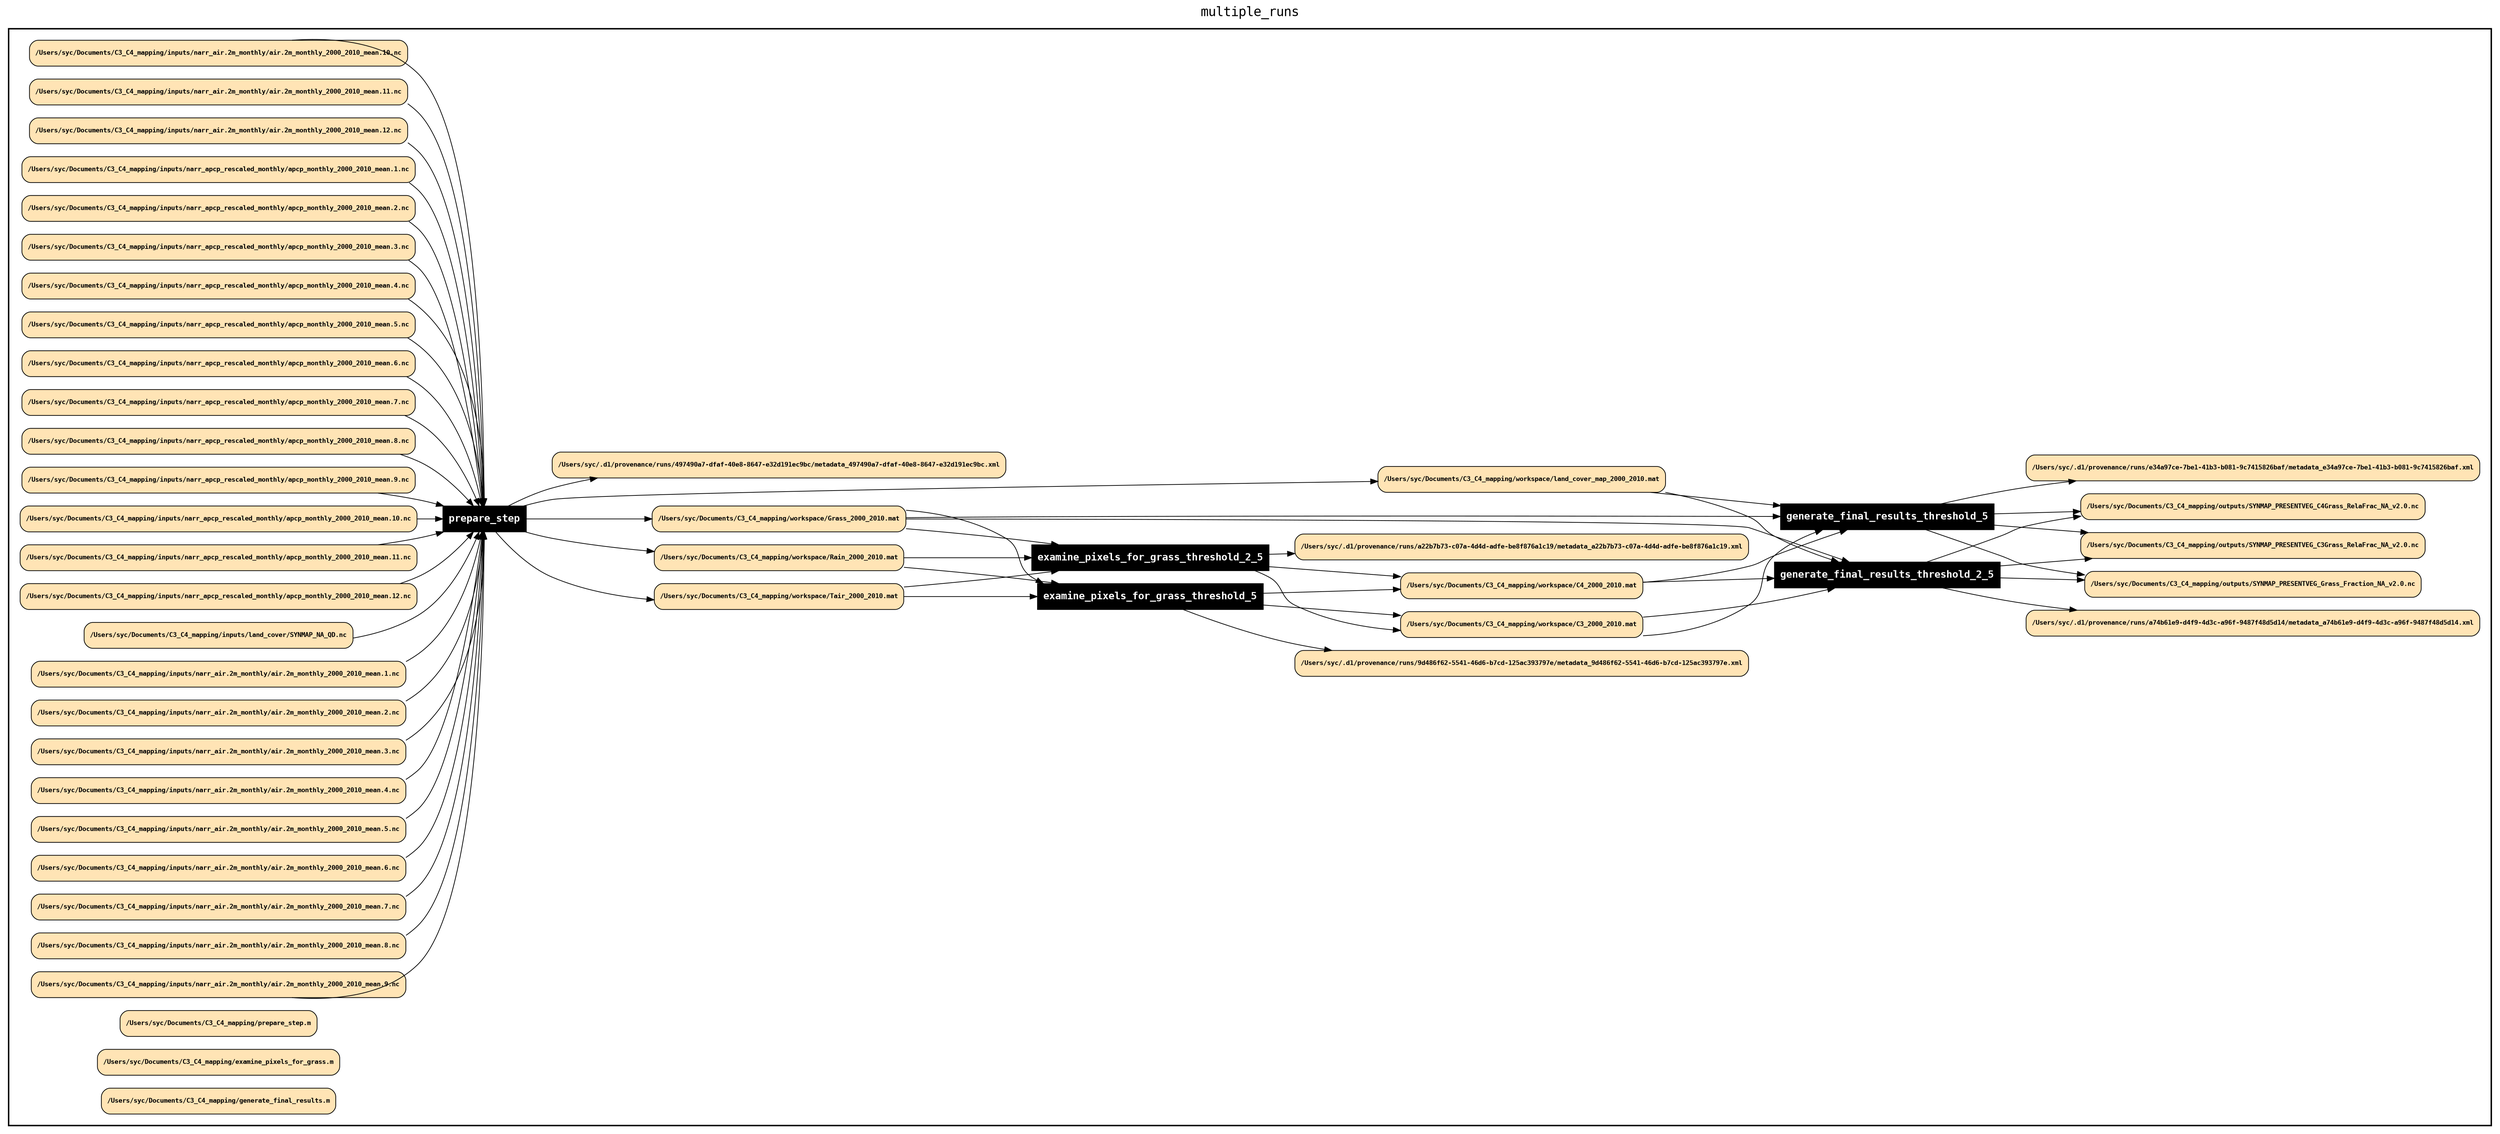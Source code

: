 
digraph rm_data_view {
rankdir=LR
fontname=Courier; fontsize=18; labelloc=t
label="multiple_runs"
subgraph cluster_workflow { label=""; color=black; penwidth=2
subgraph cluster_workflow_inner { label=""; color=white
node[shape=box style=filled fillcolor="black" peripheries=1 fontname="Courier-Bold" fontcolor=white]
prepare_step
examine_pixels_for_grass_threshold_2_5
generate_final_results_threshold_2_5
examine_pixels_for_grass_threshold_5
generate_final_results_threshold_5
node[shape=box style="rounded,filled" fillcolor="#FFE4B5" peripheries=1 fontname="Courier-Bold" fontsize=9 fontcolor=black]
"/Users/syc/Documents/C3_C4_mapping/inputs/land_cover/SYNMAP_NA_QD.nc"
"/Users/syc/Documents/C3_C4_mapping/workspace/land_cover_map_2000_2010.mat"
"/Users/syc/Documents/C3_C4_mapping/inputs/narr_air.2m_monthly/air.2m_monthly_2000_2010_mean.1.nc"
"/Users/syc/Documents/C3_C4_mapping/inputs/narr_air.2m_monthly/air.2m_monthly_2000_2010_mean.2.nc"
"/Users/syc/Documents/C3_C4_mapping/inputs/narr_air.2m_monthly/air.2m_monthly_2000_2010_mean.3.nc"
"/Users/syc/Documents/C3_C4_mapping/inputs/narr_air.2m_monthly/air.2m_monthly_2000_2010_mean.4.nc"
"/Users/syc/Documents/C3_C4_mapping/inputs/narr_air.2m_monthly/air.2m_monthly_2000_2010_mean.5.nc"
"/Users/syc/Documents/C3_C4_mapping/inputs/narr_air.2m_monthly/air.2m_monthly_2000_2010_mean.6.nc"
"/Users/syc/Documents/C3_C4_mapping/inputs/narr_air.2m_monthly/air.2m_monthly_2000_2010_mean.7.nc"
"/Users/syc/Documents/C3_C4_mapping/inputs/narr_air.2m_monthly/air.2m_monthly_2000_2010_mean.8.nc"
"/Users/syc/Documents/C3_C4_mapping/inputs/narr_air.2m_monthly/air.2m_monthly_2000_2010_mean.9.nc"
"/Users/syc/Documents/C3_C4_mapping/inputs/narr_air.2m_monthly/air.2m_monthly_2000_2010_mean.10.nc"
"/Users/syc/Documents/C3_C4_mapping/inputs/narr_air.2m_monthly/air.2m_monthly_2000_2010_mean.11.nc"
"/Users/syc/Documents/C3_C4_mapping/inputs/narr_air.2m_monthly/air.2m_monthly_2000_2010_mean.12.nc"
"/Users/syc/Documents/C3_C4_mapping/workspace/Tair_2000_2010.mat"
"/Users/syc/Documents/C3_C4_mapping/inputs/narr_apcp_rescaled_monthly/apcp_monthly_2000_2010_mean.1.nc"
"/Users/syc/Documents/C3_C4_mapping/inputs/narr_apcp_rescaled_monthly/apcp_monthly_2000_2010_mean.2.nc"
"/Users/syc/Documents/C3_C4_mapping/inputs/narr_apcp_rescaled_monthly/apcp_monthly_2000_2010_mean.3.nc"
"/Users/syc/Documents/C3_C4_mapping/inputs/narr_apcp_rescaled_monthly/apcp_monthly_2000_2010_mean.4.nc"
"/Users/syc/Documents/C3_C4_mapping/inputs/narr_apcp_rescaled_monthly/apcp_monthly_2000_2010_mean.5.nc"
"/Users/syc/Documents/C3_C4_mapping/inputs/narr_apcp_rescaled_monthly/apcp_monthly_2000_2010_mean.6.nc"
"/Users/syc/Documents/C3_C4_mapping/inputs/narr_apcp_rescaled_monthly/apcp_monthly_2000_2010_mean.7.nc"
"/Users/syc/Documents/C3_C4_mapping/inputs/narr_apcp_rescaled_monthly/apcp_monthly_2000_2010_mean.8.nc"
"/Users/syc/Documents/C3_C4_mapping/inputs/narr_apcp_rescaled_monthly/apcp_monthly_2000_2010_mean.9.nc"
"/Users/syc/Documents/C3_C4_mapping/inputs/narr_apcp_rescaled_monthly/apcp_monthly_2000_2010_mean.10.nc"
"/Users/syc/Documents/C3_C4_mapping/inputs/narr_apcp_rescaled_monthly/apcp_monthly_2000_2010_mean.11.nc"
"/Users/syc/Documents/C3_C4_mapping/inputs/narr_apcp_rescaled_monthly/apcp_monthly_2000_2010_mean.12.nc"
"/Users/syc/Documents/C3_C4_mapping/workspace/Rain_2000_2010.mat"
"/Users/syc/Documents/C3_C4_mapping/workspace/Grass_2000_2010.mat"
"/Users/syc/Documents/C3_C4_mapping/prepare_step.m"
"/Users/syc/.d1/provenance/runs/497490a7-dfaf-40e8-8647-e32d191ec9bc/metadata_497490a7-dfaf-40e8-8647-e32d191ec9bc.xml"
"/Users/syc/Documents/C3_C4_mapping/workspace/Tair_2000_2010.mat"
"/Users/syc/Documents/C3_C4_mapping/workspace/Rain_2000_2010.mat"
"/Users/syc/Documents/C3_C4_mapping/workspace/Grass_2000_2010.mat"
"/Users/syc/Documents/C3_C4_mapping/workspace/C3_2000_2010.mat"
"/Users/syc/Documents/C3_C4_mapping/workspace/C4_2000_2010.mat"
"/Users/syc/Documents/C3_C4_mapping/examine_pixels_for_grass.m"
"/Users/syc/.d1/provenance/runs/a22b7b73-c07a-4d4d-adfe-be8f876a1c19/metadata_a22b7b73-c07a-4d4d-adfe-be8f876a1c19.xml"
"/Users/syc/Documents/C3_C4_mapping/workspace/Grass_2000_2010.mat"
"/Users/syc/Documents/C3_C4_mapping/workspace/land_cover_map_2000_2010.mat"
"/Users/syc/Documents/C3_C4_mapping/workspace/C3_2000_2010.mat"
"/Users/syc/Documents/C3_C4_mapping/workspace/C4_2000_2010.mat"
"/Users/syc/Documents/C3_C4_mapping/outputs/SYNMAP_PRESENTVEG_C3Grass_RelaFrac_NA_v2.0.nc"
"/Users/syc/Documents/C3_C4_mapping/outputs/SYNMAP_PRESENTVEG_C4Grass_RelaFrac_NA_v2.0.nc"
"/Users/syc/Documents/C3_C4_mapping/outputs/SYNMAP_PRESENTVEG_Grass_Fraction_NA_v2.0.nc"
"/Users/syc/Documents/C3_C4_mapping/generate_final_results.m"
"/Users/syc/.d1/provenance/runs/a74b61e9-d4f9-4d3c-a96f-9487f48d5d14/metadata_a74b61e9-d4f9-4d3c-a96f-9487f48d5d14.xml"
"/Users/syc/Documents/C3_C4_mapping/workspace/Tair_2000_2010.mat"
"/Users/syc/Documents/C3_C4_mapping/workspace/Rain_2000_2010.mat"
"/Users/syc/Documents/C3_C4_mapping/workspace/Grass_2000_2010.mat"
"/Users/syc/Documents/C3_C4_mapping/workspace/C3_2000_2010.mat"
"/Users/syc/Documents/C3_C4_mapping/workspace/C4_2000_2010.mat"
"/Users/syc/Documents/C3_C4_mapping/examine_pixels_for_grass.m"
"/Users/syc/.d1/provenance/runs/9d486f62-5541-46d6-b7cd-125ac393797e/metadata_9d486f62-5541-46d6-b7cd-125ac393797e.xml"
"/Users/syc/Documents/C3_C4_mapping/workspace/Grass_2000_2010.mat"
"/Users/syc/Documents/C3_C4_mapping/workspace/land_cover_map_2000_2010.mat"
"/Users/syc/Documents/C3_C4_mapping/workspace/C3_2000_2010.mat"
"/Users/syc/Documents/C3_C4_mapping/workspace/C4_2000_2010.mat"
"/Users/syc/Documents/C3_C4_mapping/outputs/SYNMAP_PRESENTVEG_C3Grass_RelaFrac_NA_v2.0.nc"
"/Users/syc/Documents/C3_C4_mapping/outputs/SYNMAP_PRESENTVEG_C4Grass_RelaFrac_NA_v2.0.nc"
"/Users/syc/Documents/C3_C4_mapping/outputs/SYNMAP_PRESENTVEG_Grass_Fraction_NA_v2.0.nc"
"/Users/syc/Documents/C3_C4_mapping/generate_final_results.m"
"/Users/syc/.d1/provenance/runs/e34a97ce-7be1-41b3-b081-9c7415826baf/metadata_e34a97ce-7be1-41b3-b081-9c7415826baf.xml"
}}
"/Users/syc/Documents/C3_C4_mapping/inputs/land_cover/SYNMAP_NA_QD.nc" -> prepare_step
"/Users/syc/Documents/C3_C4_mapping/inputs/narr_air.2m_monthly/air.2m_monthly_2000_2010_mean.1.nc" -> prepare_step
"/Users/syc/Documents/C3_C4_mapping/inputs/narr_air.2m_monthly/air.2m_monthly_2000_2010_mean.2.nc" -> prepare_step
"/Users/syc/Documents/C3_C4_mapping/inputs/narr_air.2m_monthly/air.2m_monthly_2000_2010_mean.3.nc" -> prepare_step
"/Users/syc/Documents/C3_C4_mapping/inputs/narr_air.2m_monthly/air.2m_monthly_2000_2010_mean.4.nc" -> prepare_step
"/Users/syc/Documents/C3_C4_mapping/inputs/narr_air.2m_monthly/air.2m_monthly_2000_2010_mean.5.nc" -> prepare_step
"/Users/syc/Documents/C3_C4_mapping/inputs/narr_air.2m_monthly/air.2m_monthly_2000_2010_mean.6.nc" -> prepare_step
"/Users/syc/Documents/C3_C4_mapping/inputs/narr_air.2m_monthly/air.2m_monthly_2000_2010_mean.7.nc" -> prepare_step
"/Users/syc/Documents/C3_C4_mapping/inputs/narr_air.2m_monthly/air.2m_monthly_2000_2010_mean.8.nc" -> prepare_step
"/Users/syc/Documents/C3_C4_mapping/inputs/narr_air.2m_monthly/air.2m_monthly_2000_2010_mean.9.nc" -> prepare_step
"/Users/syc/Documents/C3_C4_mapping/inputs/narr_air.2m_monthly/air.2m_monthly_2000_2010_mean.10.nc" -> prepare_step
"/Users/syc/Documents/C3_C4_mapping/inputs/narr_air.2m_monthly/air.2m_monthly_2000_2010_mean.11.nc" -> prepare_step
"/Users/syc/Documents/C3_C4_mapping/inputs/narr_air.2m_monthly/air.2m_monthly_2000_2010_mean.12.nc" -> prepare_step
"/Users/syc/Documents/C3_C4_mapping/inputs/narr_apcp_rescaled_monthly/apcp_monthly_2000_2010_mean.1.nc" -> prepare_step
"/Users/syc/Documents/C3_C4_mapping/inputs/narr_apcp_rescaled_monthly/apcp_monthly_2000_2010_mean.2.nc" -> prepare_step
"/Users/syc/Documents/C3_C4_mapping/inputs/narr_apcp_rescaled_monthly/apcp_monthly_2000_2010_mean.3.nc" -> prepare_step
"/Users/syc/Documents/C3_C4_mapping/inputs/narr_apcp_rescaled_monthly/apcp_monthly_2000_2010_mean.4.nc" -> prepare_step
"/Users/syc/Documents/C3_C4_mapping/inputs/narr_apcp_rescaled_monthly/apcp_monthly_2000_2010_mean.5.nc" -> prepare_step
"/Users/syc/Documents/C3_C4_mapping/inputs/narr_apcp_rescaled_monthly/apcp_monthly_2000_2010_mean.6.nc" -> prepare_step
"/Users/syc/Documents/C3_C4_mapping/inputs/narr_apcp_rescaled_monthly/apcp_monthly_2000_2010_mean.7.nc" -> prepare_step
"/Users/syc/Documents/C3_C4_mapping/inputs/narr_apcp_rescaled_monthly/apcp_monthly_2000_2010_mean.8.nc" -> prepare_step
"/Users/syc/Documents/C3_C4_mapping/inputs/narr_apcp_rescaled_monthly/apcp_monthly_2000_2010_mean.9.nc" -> prepare_step
"/Users/syc/Documents/C3_C4_mapping/inputs/narr_apcp_rescaled_monthly/apcp_monthly_2000_2010_mean.10.nc" -> prepare_step
"/Users/syc/Documents/C3_C4_mapping/inputs/narr_apcp_rescaled_monthly/apcp_monthly_2000_2010_mean.11.nc" -> prepare_step
"/Users/syc/Documents/C3_C4_mapping/inputs/narr_apcp_rescaled_monthly/apcp_monthly_2000_2010_mean.12.nc" -> prepare_step
"/Users/syc/Documents/C3_C4_mapping/workspace/Tair_2000_2010.mat" -> examine_pixels_for_grass_threshold_2_5
"/Users/syc/Documents/C3_C4_mapping/workspace/Rain_2000_2010.mat" -> examine_pixels_for_grass_threshold_2_5
"/Users/syc/Documents/C3_C4_mapping/workspace/Grass_2000_2010.mat" -> examine_pixels_for_grass_threshold_2_5
"/Users/syc/Documents/C3_C4_mapping/workspace/Grass_2000_2010.mat" -> generate_final_results_threshold_2_5
"/Users/syc/Documents/C3_C4_mapping/workspace/land_cover_map_2000_2010.mat" -> generate_final_results_threshold_2_5
"/Users/syc/Documents/C3_C4_mapping/workspace/C3_2000_2010.mat" -> generate_final_results_threshold_2_5
"/Users/syc/Documents/C3_C4_mapping/workspace/C4_2000_2010.mat" -> generate_final_results_threshold_2_5
"/Users/syc/Documents/C3_C4_mapping/workspace/Tair_2000_2010.mat" -> examine_pixels_for_grass_threshold_5
"/Users/syc/Documents/C3_C4_mapping/workspace/Rain_2000_2010.mat" -> examine_pixels_for_grass_threshold_5
"/Users/syc/Documents/C3_C4_mapping/workspace/Grass_2000_2010.mat" -> examine_pixels_for_grass_threshold_5
"/Users/syc/Documents/C3_C4_mapping/workspace/Grass_2000_2010.mat" -> generate_final_results_threshold_5
"/Users/syc/Documents/C3_C4_mapping/workspace/land_cover_map_2000_2010.mat" -> generate_final_results_threshold_5
"/Users/syc/Documents/C3_C4_mapping/workspace/C3_2000_2010.mat" -> generate_final_results_threshold_5
"/Users/syc/Documents/C3_C4_mapping/workspace/C4_2000_2010.mat" -> generate_final_results_threshold_5
prepare_step -> "/Users/syc/Documents/C3_C4_mapping/workspace/land_cover_map_2000_2010.mat"
prepare_step -> "/Users/syc/Documents/C3_C4_mapping/workspace/Tair_2000_2010.mat"
prepare_step -> "/Users/syc/Documents/C3_C4_mapping/workspace/Rain_2000_2010.mat"
prepare_step -> "/Users/syc/Documents/C3_C4_mapping/workspace/Grass_2000_2010.mat"
prepare_step -> "/Users/syc/.d1/provenance/runs/497490a7-dfaf-40e8-8647-e32d191ec9bc/metadata_497490a7-dfaf-40e8-8647-e32d191ec9bc.xml"
examine_pixels_for_grass_threshold_2_5 -> "/Users/syc/Documents/C3_C4_mapping/workspace/C3_2000_2010.mat"
examine_pixels_for_grass_threshold_2_5 -> "/Users/syc/Documents/C3_C4_mapping/workspace/C4_2000_2010.mat"
examine_pixels_for_grass_threshold_2_5 -> "/Users/syc/.d1/provenance/runs/a22b7b73-c07a-4d4d-adfe-be8f876a1c19/metadata_a22b7b73-c07a-4d4d-adfe-be8f876a1c19.xml"
generate_final_results_threshold_2_5 -> "/Users/syc/Documents/C3_C4_mapping/outputs/SYNMAP_PRESENTVEG_C3Grass_RelaFrac_NA_v2.0.nc"
generate_final_results_threshold_2_5 -> "/Users/syc/Documents/C3_C4_mapping/outputs/SYNMAP_PRESENTVEG_C4Grass_RelaFrac_NA_v2.0.nc"
generate_final_results_threshold_2_5 -> "/Users/syc/Documents/C3_C4_mapping/outputs/SYNMAP_PRESENTVEG_Grass_Fraction_NA_v2.0.nc"
generate_final_results_threshold_2_5 -> "/Users/syc/.d1/provenance/runs/a74b61e9-d4f9-4d3c-a96f-9487f48d5d14/metadata_a74b61e9-d4f9-4d3c-a96f-9487f48d5d14.xml"
examine_pixels_for_grass_threshold_5 -> "/Users/syc/Documents/C3_C4_mapping/workspace/C3_2000_2010.mat"
examine_pixels_for_grass_threshold_5 -> "/Users/syc/Documents/C3_C4_mapping/workspace/C4_2000_2010.mat"
examine_pixels_for_grass_threshold_5 -> "/Users/syc/.d1/provenance/runs/9d486f62-5541-46d6-b7cd-125ac393797e/metadata_9d486f62-5541-46d6-b7cd-125ac393797e.xml"
generate_final_results_threshold_5 -> "/Users/syc/Documents/C3_C4_mapping/outputs/SYNMAP_PRESENTVEG_C3Grass_RelaFrac_NA_v2.0.nc"
generate_final_results_threshold_5 -> "/Users/syc/Documents/C3_C4_mapping/outputs/SYNMAP_PRESENTVEG_C4Grass_RelaFrac_NA_v2.0.nc"
generate_final_results_threshold_5 -> "/Users/syc/Documents/C3_C4_mapping/outputs/SYNMAP_PRESENTVEG_Grass_Fraction_NA_v2.0.nc"
generate_final_results_threshold_5 -> "/Users/syc/.d1/provenance/runs/e34a97ce-7be1-41b3-b081-9c7415826baf/metadata_e34a97ce-7be1-41b3-b081-9c7415826baf.xml"
}


